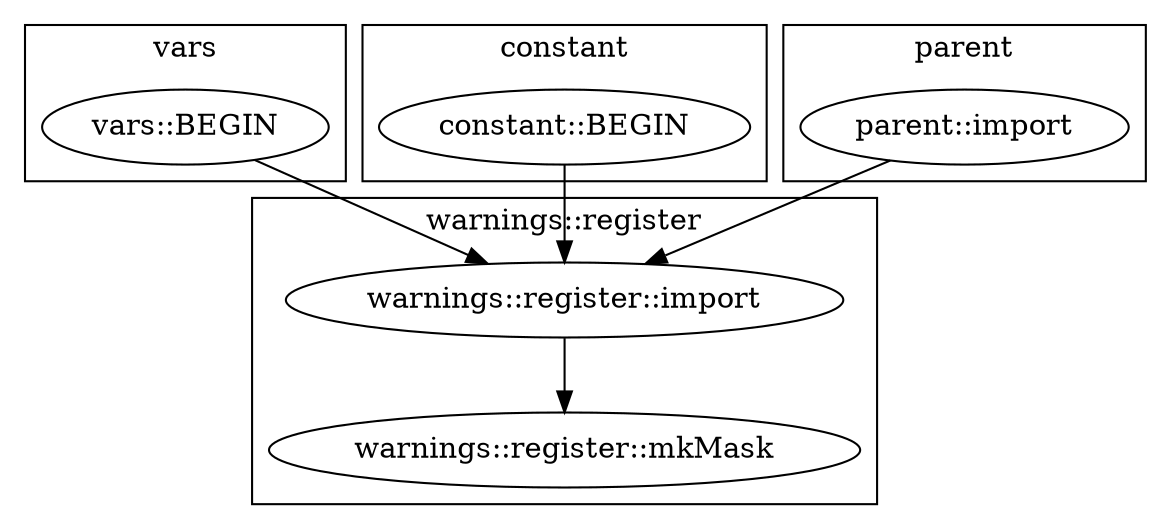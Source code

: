 digraph {
graph [overlap=false]
subgraph cluster_vars {
	label="vars";
	"vars::BEGIN";
}
subgraph cluster_constant {
	label="constant";
	"constant::BEGIN";
}
subgraph cluster_parent {
	label="parent";
	"parent::import";
}
subgraph cluster_warnings_register {
	label="warnings::register";
	"warnings::register::mkMask";
	"warnings::register::import";
}
"warnings::register::import" -> "warnings::register::mkMask";
"constant::BEGIN" -> "warnings::register::import";
"vars::BEGIN" -> "warnings::register::import";
"parent::import" -> "warnings::register::import";
}
